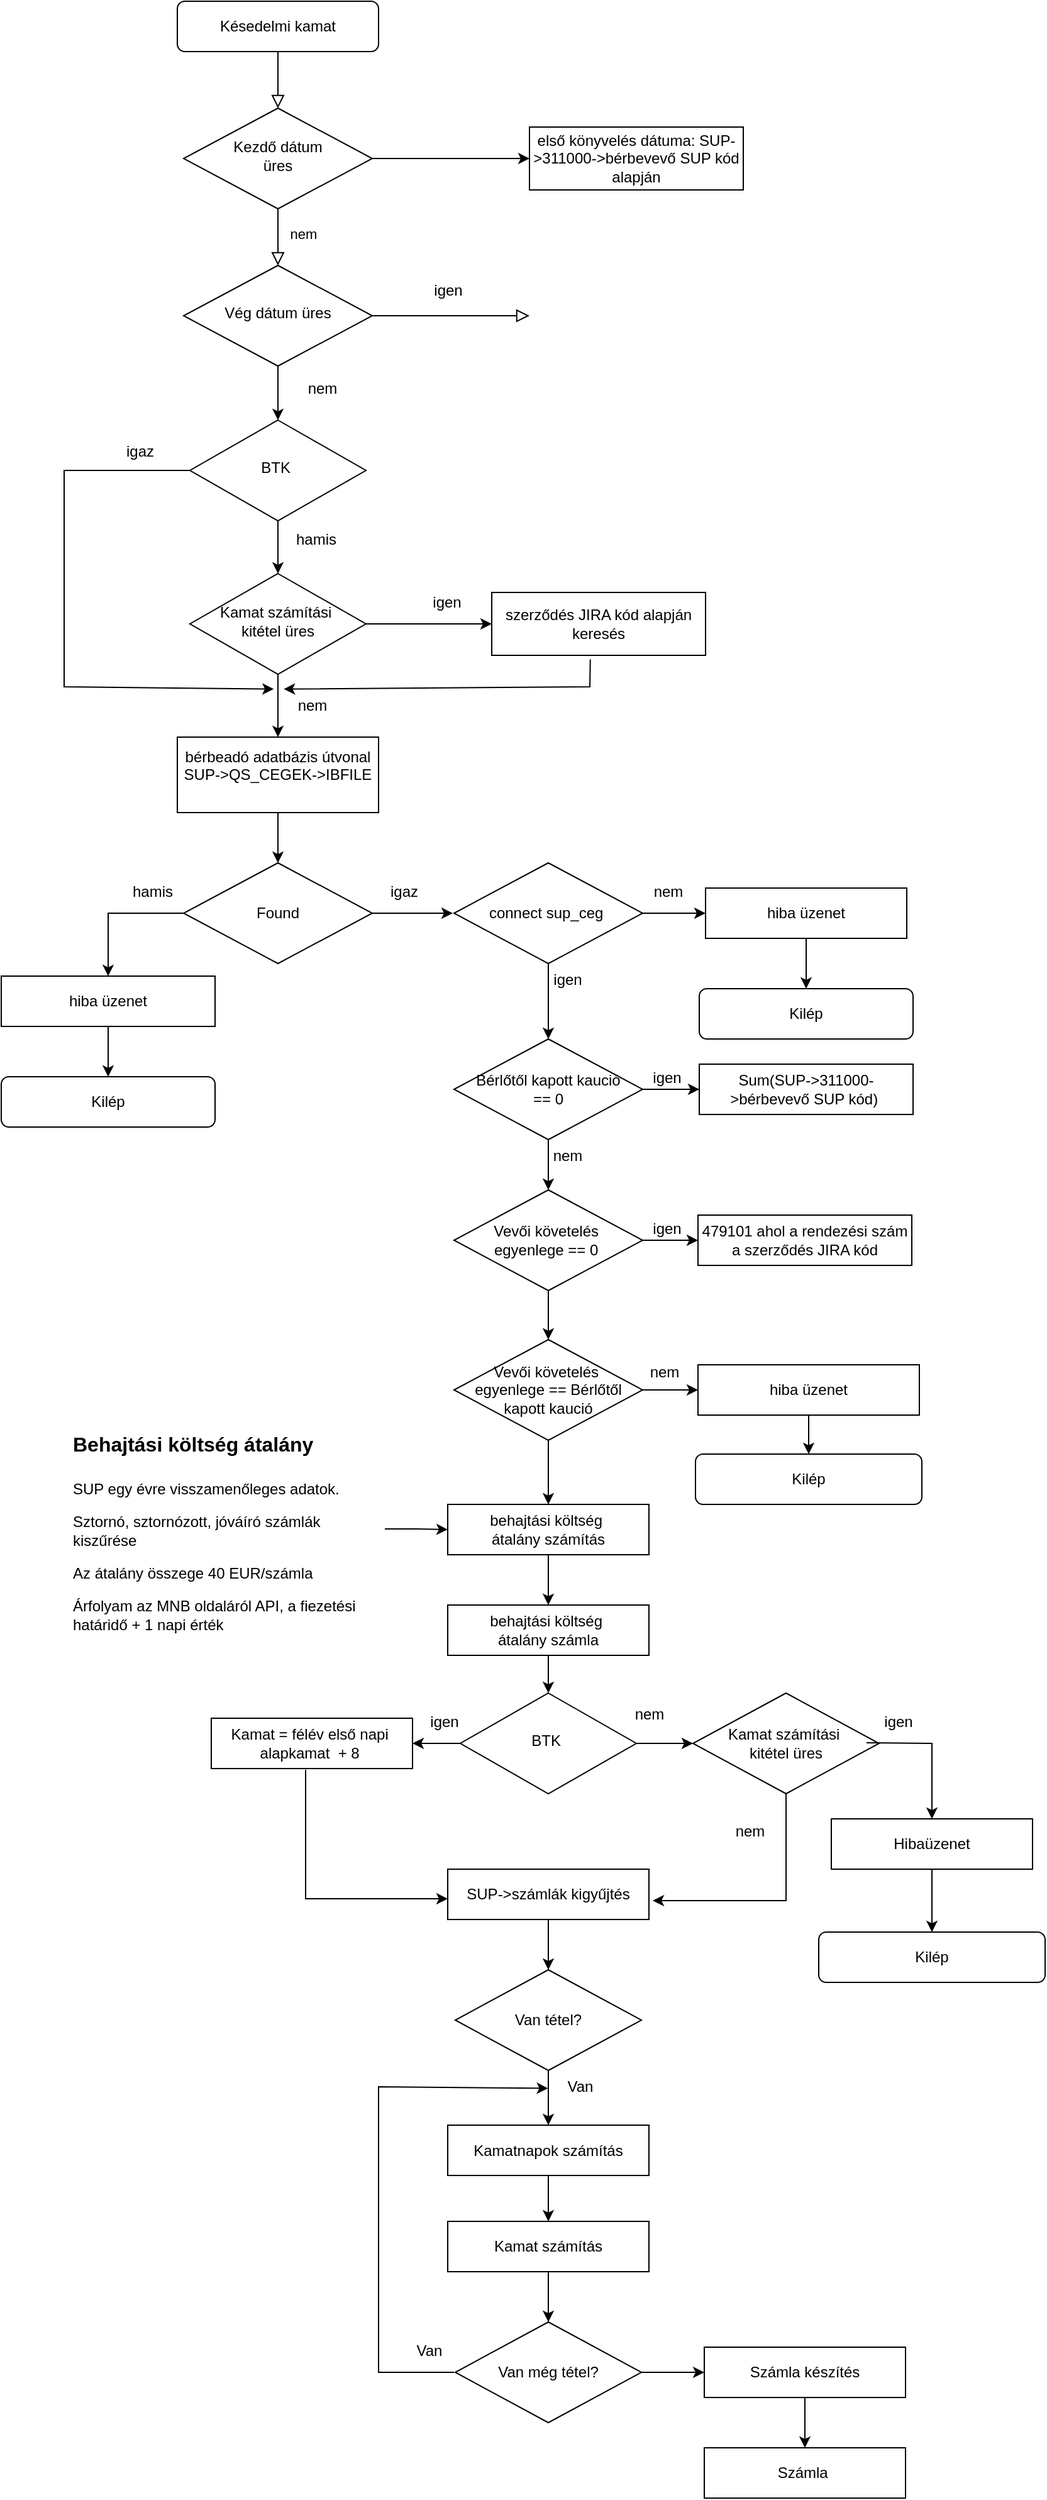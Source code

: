 <mxfile version="24.4.15" type="github">
  <diagram id="C5RBs43oDa-KdzZeNtuy" name="Page-1">
    <mxGraphModel dx="1050" dy="565" grid="1" gridSize="10" guides="1" tooltips="1" connect="1" arrows="1" fold="1" page="1" pageScale="1" pageWidth="827" pageHeight="1169" math="0" shadow="0">
      <root>
        <mxCell id="WIyWlLk6GJQsqaUBKTNV-0" />
        <mxCell id="WIyWlLk6GJQsqaUBKTNV-1" parent="WIyWlLk6GJQsqaUBKTNV-0" />
        <mxCell id="WIyWlLk6GJQsqaUBKTNV-2" value="" style="rounded=0;html=1;jettySize=auto;orthogonalLoop=1;fontSize=11;endArrow=block;endFill=0;endSize=8;strokeWidth=1;shadow=0;labelBackgroundColor=none;edgeStyle=orthogonalEdgeStyle;" parent="WIyWlLk6GJQsqaUBKTNV-1" source="WIyWlLk6GJQsqaUBKTNV-3" target="WIyWlLk6GJQsqaUBKTNV-6" edge="1">
          <mxGeometry relative="1" as="geometry" />
        </mxCell>
        <mxCell id="WIyWlLk6GJQsqaUBKTNV-3" value="Késedelmi kamat" style="rounded=1;whiteSpace=wrap;html=1;fontSize=12;glass=0;strokeWidth=1;shadow=0;" parent="WIyWlLk6GJQsqaUBKTNV-1" vertex="1">
          <mxGeometry x="160" y="25" width="160" height="40" as="geometry" />
        </mxCell>
        <mxCell id="WIyWlLk6GJQsqaUBKTNV-4" value="nem" style="rounded=0;html=1;jettySize=auto;orthogonalLoop=1;fontSize=11;endArrow=block;endFill=0;endSize=8;strokeWidth=1;shadow=0;labelBackgroundColor=none;edgeStyle=orthogonalEdgeStyle;" parent="WIyWlLk6GJQsqaUBKTNV-1" source="WIyWlLk6GJQsqaUBKTNV-6" target="WIyWlLk6GJQsqaUBKTNV-10" edge="1">
          <mxGeometry x="-0.111" y="20" relative="1" as="geometry">
            <mxPoint as="offset" />
          </mxGeometry>
        </mxCell>
        <mxCell id="mOYk4QfzvSBactdOtRVu-76" value="" style="edgeStyle=orthogonalEdgeStyle;rounded=0;orthogonalLoop=1;jettySize=auto;html=1;" edge="1" parent="WIyWlLk6GJQsqaUBKTNV-1" source="WIyWlLk6GJQsqaUBKTNV-6" target="mOYk4QfzvSBactdOtRVu-74">
          <mxGeometry relative="1" as="geometry" />
        </mxCell>
        <mxCell id="WIyWlLk6GJQsqaUBKTNV-6" value="Kezdő dátum&lt;div&gt;üres&lt;/div&gt;" style="rhombus;whiteSpace=wrap;html=1;shadow=0;fontFamily=Helvetica;fontSize=12;align=center;strokeWidth=1;spacing=6;spacingTop=-4;" parent="WIyWlLk6GJQsqaUBKTNV-1" vertex="1">
          <mxGeometry x="165" y="110" width="150" height="80" as="geometry" />
        </mxCell>
        <mxCell id="WIyWlLk6GJQsqaUBKTNV-9" value="" style="edgeStyle=orthogonalEdgeStyle;rounded=0;html=1;jettySize=auto;orthogonalLoop=1;fontSize=11;endArrow=block;endFill=0;endSize=8;strokeWidth=1;shadow=0;labelBackgroundColor=none;" parent="WIyWlLk6GJQsqaUBKTNV-1" source="WIyWlLk6GJQsqaUBKTNV-10" edge="1">
          <mxGeometry y="10" relative="1" as="geometry">
            <mxPoint as="offset" />
            <mxPoint x="440" y="275" as="targetPoint" />
          </mxGeometry>
        </mxCell>
        <mxCell id="WIyWlLk6GJQsqaUBKTNV-10" value="Vég dátum üres" style="rhombus;whiteSpace=wrap;html=1;shadow=0;fontFamily=Helvetica;fontSize=12;align=center;strokeWidth=1;spacing=6;spacingTop=-4;" parent="WIyWlLk6GJQsqaUBKTNV-1" vertex="1">
          <mxGeometry x="165" y="235" width="150" height="80" as="geometry" />
        </mxCell>
        <mxCell id="mOYk4QfzvSBactdOtRVu-100" value="" style="edgeStyle=orthogonalEdgeStyle;rounded=0;orthogonalLoop=1;jettySize=auto;html=1;" edge="1" parent="WIyWlLk6GJQsqaUBKTNV-1" source="mOYk4QfzvSBactdOtRVu-1" target="mOYk4QfzvSBactdOtRVu-72">
          <mxGeometry relative="1" as="geometry" />
        </mxCell>
        <mxCell id="mOYk4QfzvSBactdOtRVu-1" value="Kamat számítási&amp;nbsp;&lt;div&gt;kitétel&amp;nbsp;&lt;span style=&quot;background-color: initial;&quot;&gt;üres&lt;/span&gt;&lt;/div&gt;" style="rhombus;whiteSpace=wrap;html=1;shadow=0;fontFamily=Helvetica;fontSize=12;align=center;strokeWidth=1;spacing=6;spacingTop=-4;" vertex="1" parent="WIyWlLk6GJQsqaUBKTNV-1">
          <mxGeometry x="170" y="480" width="140" height="80" as="geometry" />
        </mxCell>
        <mxCell id="mOYk4QfzvSBactdOtRVu-4" value="igen" style="text;html=1;align=center;verticalAlign=middle;resizable=0;points=[];autosize=1;strokeColor=none;fillColor=none;" vertex="1" parent="WIyWlLk6GJQsqaUBKTNV-1">
          <mxGeometry x="350" y="240" width="50" height="30" as="geometry" />
        </mxCell>
        <mxCell id="mOYk4QfzvSBactdOtRVu-7" value="BTK&amp;nbsp;" style="rhombus;whiteSpace=wrap;html=1;shadow=0;fontFamily=Helvetica;fontSize=12;align=center;strokeWidth=1;spacing=6;spacingTop=-4;" vertex="1" parent="WIyWlLk6GJQsqaUBKTNV-1">
          <mxGeometry x="170" y="358" width="140" height="80" as="geometry" />
        </mxCell>
        <mxCell id="mOYk4QfzvSBactdOtRVu-8" value="" style="edgeStyle=none;orthogonalLoop=1;jettySize=auto;html=1;rounded=0;entryX=0.5;entryY=0;entryDx=0;entryDy=0;exitX=0.5;exitY=1;exitDx=0;exitDy=0;" edge="1" parent="WIyWlLk6GJQsqaUBKTNV-1" source="WIyWlLk6GJQsqaUBKTNV-10" target="mOYk4QfzvSBactdOtRVu-7">
          <mxGeometry width="100" relative="1" as="geometry">
            <mxPoint x="220" y="320" as="sourcePoint" />
            <mxPoint x="270" y="340" as="targetPoint" />
            <Array as="points" />
          </mxGeometry>
        </mxCell>
        <mxCell id="mOYk4QfzvSBactdOtRVu-9" value="nem" style="text;html=1;align=center;verticalAlign=middle;resizable=0;points=[];autosize=1;strokeColor=none;fillColor=none;" vertex="1" parent="WIyWlLk6GJQsqaUBKTNV-1">
          <mxGeometry x="250" y="318" width="50" height="30" as="geometry" />
        </mxCell>
        <mxCell id="mOYk4QfzvSBactdOtRVu-12" value="" style="edgeStyle=none;orthogonalLoop=1;jettySize=auto;html=1;rounded=0;exitX=0.5;exitY=1;exitDx=0;exitDy=0;" edge="1" parent="WIyWlLk6GJQsqaUBKTNV-1" source="mOYk4QfzvSBactdOtRVu-7">
          <mxGeometry width="100" relative="1" as="geometry">
            <mxPoint x="252" y="438" as="sourcePoint" />
            <mxPoint x="240" y="480" as="targetPoint" />
            <Array as="points" />
          </mxGeometry>
        </mxCell>
        <mxCell id="mOYk4QfzvSBactdOtRVu-13" value="hamis" style="text;html=1;align=center;verticalAlign=middle;resizable=0;points=[];autosize=1;strokeColor=none;fillColor=none;" vertex="1" parent="WIyWlLk6GJQsqaUBKTNV-1">
          <mxGeometry x="240" y="438" width="60" height="30" as="geometry" />
        </mxCell>
        <mxCell id="mOYk4QfzvSBactdOtRVu-20" value="igen" style="text;html=1;align=center;verticalAlign=middle;resizable=0;points=[];autosize=1;strokeColor=none;fillColor=none;" vertex="1" parent="WIyWlLk6GJQsqaUBKTNV-1">
          <mxGeometry x="349" y="488" width="50" height="30" as="geometry" />
        </mxCell>
        <mxCell id="mOYk4QfzvSBactdOtRVu-21" value="" style="edgeStyle=none;orthogonalLoop=1;jettySize=auto;html=1;rounded=0;" edge="1" parent="WIyWlLk6GJQsqaUBKTNV-1">
          <mxGeometry width="100" relative="1" as="geometry">
            <mxPoint x="240" y="560" as="sourcePoint" />
            <mxPoint x="240" y="610" as="targetPoint" />
            <Array as="points" />
          </mxGeometry>
        </mxCell>
        <mxCell id="mOYk4QfzvSBactdOtRVu-22" value="nem" style="text;html=1;align=center;verticalAlign=middle;resizable=0;points=[];autosize=1;strokeColor=none;fillColor=none;" vertex="1" parent="WIyWlLk6GJQsqaUBKTNV-1">
          <mxGeometry x="242" y="570" width="50" height="30" as="geometry" />
        </mxCell>
        <mxCell id="mOYk4QfzvSBactdOtRVu-24" value="bérbeadó adatbázis útvonal&lt;div&gt;SUP-&amp;gt;QS_CEGEK-&amp;gt;IBFILE&lt;div&gt;&lt;br&gt;&lt;/div&gt;&lt;/div&gt;" style="rounded=0;whiteSpace=wrap;html=1;" vertex="1" parent="WIyWlLk6GJQsqaUBKTNV-1">
          <mxGeometry x="160" y="610" width="160" height="60" as="geometry" />
        </mxCell>
        <mxCell id="mOYk4QfzvSBactdOtRVu-40" value="" style="edgeStyle=orthogonalEdgeStyle;rounded=0;orthogonalLoop=1;jettySize=auto;html=1;" edge="1" parent="WIyWlLk6GJQsqaUBKTNV-1" source="mOYk4QfzvSBactdOtRVu-29">
          <mxGeometry relative="1" as="geometry">
            <mxPoint x="379" y="750" as="targetPoint" />
          </mxGeometry>
        </mxCell>
        <mxCell id="mOYk4QfzvSBactdOtRVu-29" value="Found" style="rhombus;whiteSpace=wrap;html=1;" vertex="1" parent="WIyWlLk6GJQsqaUBKTNV-1">
          <mxGeometry x="165" y="710" width="150" height="80" as="geometry" />
        </mxCell>
        <mxCell id="mOYk4QfzvSBactdOtRVu-30" value="" style="edgeStyle=none;orthogonalLoop=1;jettySize=auto;html=1;rounded=0;exitX=0.5;exitY=1;exitDx=0;exitDy=0;entryX=0.5;entryY=0;entryDx=0;entryDy=0;" edge="1" parent="WIyWlLk6GJQsqaUBKTNV-1" source="mOYk4QfzvSBactdOtRVu-24" target="mOYk4QfzvSBactdOtRVu-29">
          <mxGeometry width="100" relative="1" as="geometry">
            <mxPoint x="190" y="690" as="sourcePoint" />
            <mxPoint x="290" y="690" as="targetPoint" />
            <Array as="points" />
          </mxGeometry>
        </mxCell>
        <mxCell id="mOYk4QfzvSBactdOtRVu-31" value="" style="edgeStyle=none;orthogonalLoop=1;jettySize=auto;html=1;rounded=0;exitX=0;exitY=0.5;exitDx=0;exitDy=0;entryX=0.5;entryY=0;entryDx=0;entryDy=0;" edge="1" parent="WIyWlLk6GJQsqaUBKTNV-1" source="mOYk4QfzvSBactdOtRVu-29" target="mOYk4QfzvSBactdOtRVu-32">
          <mxGeometry width="100" relative="1" as="geometry">
            <mxPoint x="60" y="810" as="sourcePoint" />
            <mxPoint x="60" y="750" as="targetPoint" />
            <Array as="points">
              <mxPoint x="105" y="750" />
            </Array>
          </mxGeometry>
        </mxCell>
        <mxCell id="mOYk4QfzvSBactdOtRVu-37" value="" style="edgeStyle=orthogonalEdgeStyle;rounded=0;orthogonalLoop=1;jettySize=auto;html=1;" edge="1" parent="WIyWlLk6GJQsqaUBKTNV-1" source="mOYk4QfzvSBactdOtRVu-32" target="mOYk4QfzvSBactdOtRVu-35">
          <mxGeometry relative="1" as="geometry" />
        </mxCell>
        <mxCell id="mOYk4QfzvSBactdOtRVu-32" value="hiba üzenet" style="rounded=0;whiteSpace=wrap;html=1;" vertex="1" parent="WIyWlLk6GJQsqaUBKTNV-1">
          <mxGeometry x="20" y="800" width="170" height="40" as="geometry" />
        </mxCell>
        <mxCell id="mOYk4QfzvSBactdOtRVu-33" value="hamis" style="text;html=1;align=center;verticalAlign=middle;resizable=0;points=[];autosize=1;strokeColor=none;fillColor=none;" vertex="1" parent="WIyWlLk6GJQsqaUBKTNV-1">
          <mxGeometry x="110" y="718" width="60" height="30" as="geometry" />
        </mxCell>
        <mxCell id="mOYk4QfzvSBactdOtRVu-34" style="edgeStyle=orthogonalEdgeStyle;rounded=0;orthogonalLoop=1;jettySize=auto;html=1;exitX=0.5;exitY=1;exitDx=0;exitDy=0;" edge="1" parent="WIyWlLk6GJQsqaUBKTNV-1" source="mOYk4QfzvSBactdOtRVu-32" target="mOYk4QfzvSBactdOtRVu-32">
          <mxGeometry relative="1" as="geometry" />
        </mxCell>
        <mxCell id="mOYk4QfzvSBactdOtRVu-35" value="Kilép" style="rounded=1;whiteSpace=wrap;html=1;" vertex="1" parent="WIyWlLk6GJQsqaUBKTNV-1">
          <mxGeometry x="20" y="880" width="170" height="40" as="geometry" />
        </mxCell>
        <mxCell id="mOYk4QfzvSBactdOtRVu-41" value="igaz" style="text;html=1;align=center;verticalAlign=middle;resizable=0;points=[];autosize=1;strokeColor=none;fillColor=none;" vertex="1" parent="WIyWlLk6GJQsqaUBKTNV-1">
          <mxGeometry x="315" y="718" width="50" height="30" as="geometry" />
        </mxCell>
        <mxCell id="mOYk4QfzvSBactdOtRVu-45" value="" style="edgeStyle=orthogonalEdgeStyle;rounded=0;orthogonalLoop=1;jettySize=auto;html=1;" edge="1" parent="WIyWlLk6GJQsqaUBKTNV-1" source="mOYk4QfzvSBactdOtRVu-42" target="mOYk4QfzvSBactdOtRVu-44">
          <mxGeometry relative="1" as="geometry" />
        </mxCell>
        <mxCell id="mOYk4QfzvSBactdOtRVu-58" value="" style="edgeStyle=orthogonalEdgeStyle;rounded=0;orthogonalLoop=1;jettySize=auto;html=1;" edge="1" parent="WIyWlLk6GJQsqaUBKTNV-1" source="mOYk4QfzvSBactdOtRVu-42" target="mOYk4QfzvSBactdOtRVu-57">
          <mxGeometry relative="1" as="geometry" />
        </mxCell>
        <mxCell id="mOYk4QfzvSBactdOtRVu-42" value="connect sup_ceg&amp;nbsp;" style="rhombus;whiteSpace=wrap;html=1;" vertex="1" parent="WIyWlLk6GJQsqaUBKTNV-1">
          <mxGeometry x="380" y="710" width="150" height="80" as="geometry" />
        </mxCell>
        <mxCell id="mOYk4QfzvSBactdOtRVu-48" value="" style="edgeStyle=orthogonalEdgeStyle;rounded=0;orthogonalLoop=1;jettySize=auto;html=1;" edge="1" parent="WIyWlLk6GJQsqaUBKTNV-1" source="mOYk4QfzvSBactdOtRVu-44" target="mOYk4QfzvSBactdOtRVu-47">
          <mxGeometry relative="1" as="geometry" />
        </mxCell>
        <mxCell id="mOYk4QfzvSBactdOtRVu-44" value="hiba üzenet" style="rounded=0;whiteSpace=wrap;html=1;" vertex="1" parent="WIyWlLk6GJQsqaUBKTNV-1">
          <mxGeometry x="580" y="730" width="160" height="40" as="geometry" />
        </mxCell>
        <mxCell id="mOYk4QfzvSBactdOtRVu-47" value="Kilép" style="rounded=1;whiteSpace=wrap;html=1;" vertex="1" parent="WIyWlLk6GJQsqaUBKTNV-1">
          <mxGeometry x="575" y="810" width="170" height="40" as="geometry" />
        </mxCell>
        <mxCell id="mOYk4QfzvSBactdOtRVu-49" value="nem" style="text;html=1;align=center;verticalAlign=middle;resizable=0;points=[];autosize=1;strokeColor=none;fillColor=none;" vertex="1" parent="WIyWlLk6GJQsqaUBKTNV-1">
          <mxGeometry x="525" y="718" width="50" height="30" as="geometry" />
        </mxCell>
        <mxCell id="mOYk4QfzvSBactdOtRVu-54" value="" style="edgeStyle=orthogonalEdgeStyle;rounded=0;orthogonalLoop=1;jettySize=auto;html=1;" edge="1" parent="WIyWlLk6GJQsqaUBKTNV-1" source="mOYk4QfzvSBactdOtRVu-50" target="mOYk4QfzvSBactdOtRVu-53">
          <mxGeometry relative="1" as="geometry" />
        </mxCell>
        <mxCell id="mOYk4QfzvSBactdOtRVu-50" value="&lt;div&gt;Sum(SUP-&amp;gt;311000-&amp;gt;bérbevevő SUP kód)&amp;nbsp;&lt;/div&gt;" style="rounded=0;whiteSpace=wrap;html=1;" vertex="1" parent="WIyWlLk6GJQsqaUBKTNV-1">
          <mxGeometry x="575" y="870" width="170" height="40" as="geometry" />
        </mxCell>
        <mxCell id="mOYk4QfzvSBactdOtRVu-52" value="igen" style="text;html=1;align=center;verticalAlign=middle;resizable=0;points=[];autosize=1;strokeColor=none;fillColor=none;" vertex="1" parent="WIyWlLk6GJQsqaUBKTNV-1">
          <mxGeometry x="445" y="788" width="50" height="30" as="geometry" />
        </mxCell>
        <mxCell id="mOYk4QfzvSBactdOtRVu-56" value="" style="edgeStyle=orthogonalEdgeStyle;rounded=0;orthogonalLoop=1;jettySize=auto;html=1;" edge="1" parent="WIyWlLk6GJQsqaUBKTNV-1" source="mOYk4QfzvSBactdOtRVu-53" target="mOYk4QfzvSBactdOtRVu-55">
          <mxGeometry relative="1" as="geometry" />
        </mxCell>
        <mxCell id="mOYk4QfzvSBactdOtRVu-66" value="" style="edgeStyle=orthogonalEdgeStyle;rounded=0;orthogonalLoop=1;jettySize=auto;html=1;" edge="1" parent="WIyWlLk6GJQsqaUBKTNV-1" source="mOYk4QfzvSBactdOtRVu-53" target="mOYk4QfzvSBactdOtRVu-65">
          <mxGeometry relative="1" as="geometry" />
        </mxCell>
        <mxCell id="mOYk4QfzvSBactdOtRVu-53" value="Vevői követelés&amp;nbsp;&lt;div&gt;egyenlege == 0&lt;span style=&quot;background-color: initial;&quot;&gt;&amp;nbsp;&lt;/span&gt;&lt;/div&gt;" style="rhombus;whiteSpace=wrap;html=1;" vertex="1" parent="WIyWlLk6GJQsqaUBKTNV-1">
          <mxGeometry x="380" y="970" width="150" height="80" as="geometry" />
        </mxCell>
        <mxCell id="mOYk4QfzvSBactdOtRVu-55" value="479101 ahol a rendezési szám a szerződés JIRA kód" style="rounded=0;whiteSpace=wrap;html=1;" vertex="1" parent="WIyWlLk6GJQsqaUBKTNV-1">
          <mxGeometry x="574" y="990" width="170" height="40" as="geometry" />
        </mxCell>
        <mxCell id="mOYk4QfzvSBactdOtRVu-60" value="" style="edgeStyle=orthogonalEdgeStyle;rounded=0;orthogonalLoop=1;jettySize=auto;html=1;" edge="1" parent="WIyWlLk6GJQsqaUBKTNV-1" source="mOYk4QfzvSBactdOtRVu-57">
          <mxGeometry relative="1" as="geometry">
            <mxPoint x="575" y="890" as="targetPoint" />
          </mxGeometry>
        </mxCell>
        <mxCell id="mOYk4QfzvSBactdOtRVu-57" value="Bérlőtől kapott kaució&lt;div&gt;== 0&lt;/div&gt;" style="rhombus;whiteSpace=wrap;html=1;" vertex="1" parent="WIyWlLk6GJQsqaUBKTNV-1">
          <mxGeometry x="380" y="850" width="150" height="80" as="geometry" />
        </mxCell>
        <mxCell id="mOYk4QfzvSBactdOtRVu-62" value="igen" style="text;html=1;align=center;verticalAlign=middle;resizable=0;points=[];autosize=1;strokeColor=none;fillColor=none;" vertex="1" parent="WIyWlLk6GJQsqaUBKTNV-1">
          <mxGeometry x="524" y="866" width="50" height="30" as="geometry" />
        </mxCell>
        <mxCell id="mOYk4QfzvSBactdOtRVu-63" value="igen" style="text;html=1;align=center;verticalAlign=middle;resizable=0;points=[];autosize=1;strokeColor=none;fillColor=none;" vertex="1" parent="WIyWlLk6GJQsqaUBKTNV-1">
          <mxGeometry x="524" y="986" width="50" height="30" as="geometry" />
        </mxCell>
        <mxCell id="mOYk4QfzvSBactdOtRVu-64" value="nem" style="text;html=1;align=center;verticalAlign=middle;resizable=0;points=[];autosize=1;strokeColor=none;fillColor=none;" vertex="1" parent="WIyWlLk6GJQsqaUBKTNV-1">
          <mxGeometry x="445" y="928" width="50" height="30" as="geometry" />
        </mxCell>
        <mxCell id="mOYk4QfzvSBactdOtRVu-68" value="" style="edgeStyle=orthogonalEdgeStyle;rounded=0;orthogonalLoop=1;jettySize=auto;html=1;" edge="1" parent="WIyWlLk6GJQsqaUBKTNV-1" source="mOYk4QfzvSBactdOtRVu-65" target="mOYk4QfzvSBactdOtRVu-67">
          <mxGeometry relative="1" as="geometry" />
        </mxCell>
        <mxCell id="mOYk4QfzvSBactdOtRVu-65" value="Vevői követelés&amp;nbsp;&lt;div&gt;egyenlege == Bérlőtől&lt;/div&gt;&lt;div&gt;kapott kaució&lt;/div&gt;" style="rhombus;whiteSpace=wrap;html=1;" vertex="1" parent="WIyWlLk6GJQsqaUBKTNV-1">
          <mxGeometry x="380" y="1089" width="150" height="80" as="geometry" />
        </mxCell>
        <mxCell id="mOYk4QfzvSBactdOtRVu-71" value="" style="edgeStyle=orthogonalEdgeStyle;rounded=0;orthogonalLoop=1;jettySize=auto;html=1;" edge="1" parent="WIyWlLk6GJQsqaUBKTNV-1" source="mOYk4QfzvSBactdOtRVu-67" target="mOYk4QfzvSBactdOtRVu-70">
          <mxGeometry relative="1" as="geometry" />
        </mxCell>
        <mxCell id="mOYk4QfzvSBactdOtRVu-67" value="hiba üzenet" style="rounded=0;whiteSpace=wrap;html=1;" vertex="1" parent="WIyWlLk6GJQsqaUBKTNV-1">
          <mxGeometry x="574" y="1109" width="176" height="40" as="geometry" />
        </mxCell>
        <mxCell id="mOYk4QfzvSBactdOtRVu-69" value="nem" style="text;html=1;align=center;verticalAlign=middle;resizable=0;points=[];autosize=1;strokeColor=none;fillColor=none;" vertex="1" parent="WIyWlLk6GJQsqaUBKTNV-1">
          <mxGeometry x="522" y="1100" width="50" height="30" as="geometry" />
        </mxCell>
        <mxCell id="mOYk4QfzvSBactdOtRVu-70" value="Kilép" style="rounded=1;whiteSpace=wrap;html=1;" vertex="1" parent="WIyWlLk6GJQsqaUBKTNV-1">
          <mxGeometry x="572" y="1180" width="180" height="40" as="geometry" />
        </mxCell>
        <mxCell id="mOYk4QfzvSBactdOtRVu-72" value="szerződés JIRA kód alapján keresés" style="rounded=0;whiteSpace=wrap;html=1;" vertex="1" parent="WIyWlLk6GJQsqaUBKTNV-1">
          <mxGeometry x="410" y="495" width="170" height="50" as="geometry" />
        </mxCell>
        <mxCell id="mOYk4QfzvSBactdOtRVu-74" value="első könyvelés dátuma: SUP-&amp;gt;311000-&amp;gt;bérbevevő SUP kód alapján" style="rounded=0;whiteSpace=wrap;html=1;" vertex="1" parent="WIyWlLk6GJQsqaUBKTNV-1">
          <mxGeometry x="440" y="125" width="170" height="50" as="geometry" />
        </mxCell>
        <mxCell id="mOYk4QfzvSBactdOtRVu-94" value="" style="edgeStyle=orthogonalEdgeStyle;rounded=0;orthogonalLoop=1;jettySize=auto;html=1;" edge="1" parent="WIyWlLk6GJQsqaUBKTNV-1" source="mOYk4QfzvSBactdOtRVu-65" target="mOYk4QfzvSBactdOtRVu-92">
          <mxGeometry relative="1" as="geometry">
            <mxPoint x="455" y="1169" as="sourcePoint" />
            <mxPoint x="455" y="1250" as="targetPoint" />
          </mxGeometry>
        </mxCell>
        <mxCell id="mOYk4QfzvSBactdOtRVu-96" value="" style="edgeStyle=orthogonalEdgeStyle;rounded=0;orthogonalLoop=1;jettySize=auto;html=1;" edge="1" parent="WIyWlLk6GJQsqaUBKTNV-1" source="mOYk4QfzvSBactdOtRVu-92" target="mOYk4QfzvSBactdOtRVu-95">
          <mxGeometry relative="1" as="geometry" />
        </mxCell>
        <mxCell id="mOYk4QfzvSBactdOtRVu-92" value="&lt;span style=&quot;text-wrap: nowrap;&quot;&gt;behajtási költség&amp;nbsp;&lt;/span&gt;&lt;div&gt;&lt;span style=&quot;text-wrap: nowrap;&quot;&gt;átalány számítás&lt;/span&gt;&lt;/div&gt;" style="rounded=0;whiteSpace=wrap;html=1;" vertex="1" parent="WIyWlLk6GJQsqaUBKTNV-1">
          <mxGeometry x="375" y="1220" width="160" height="40" as="geometry" />
        </mxCell>
        <mxCell id="mOYk4QfzvSBactdOtRVu-104" value="" style="edgeStyle=orthogonalEdgeStyle;rounded=0;orthogonalLoop=1;jettySize=auto;html=1;" edge="1" parent="WIyWlLk6GJQsqaUBKTNV-1" source="mOYk4QfzvSBactdOtRVu-95" target="mOYk4QfzvSBactdOtRVu-103">
          <mxGeometry relative="1" as="geometry" />
        </mxCell>
        <mxCell id="mOYk4QfzvSBactdOtRVu-95" value="&lt;span style=&quot;text-wrap: nowrap;&quot;&gt;behajtási költség&amp;nbsp;&lt;/span&gt;&lt;div&gt;&lt;span style=&quot;text-wrap: nowrap;&quot;&gt;átalány számla&lt;/span&gt;&lt;/div&gt;" style="rounded=0;whiteSpace=wrap;html=1;" vertex="1" parent="WIyWlLk6GJQsqaUBKTNV-1">
          <mxGeometry x="375" y="1300" width="160" height="40" as="geometry" />
        </mxCell>
        <mxCell id="mOYk4QfzvSBactdOtRVu-98" value="" style="edgeStyle=none;orthogonalLoop=1;jettySize=auto;html=1;rounded=0;entryX=-0.108;entryY=0.06;entryDx=0;entryDy=0;entryPerimeter=0;exitX=0;exitY=0.5;exitDx=0;exitDy=0;" edge="1" parent="WIyWlLk6GJQsqaUBKTNV-1" source="mOYk4QfzvSBactdOtRVu-7" target="mOYk4QfzvSBactdOtRVu-22">
          <mxGeometry width="100" relative="1" as="geometry">
            <mxPoint x="70" y="400" as="sourcePoint" />
            <mxPoint x="170" y="400" as="targetPoint" />
            <Array as="points">
              <mxPoint x="70" y="398" />
              <mxPoint x="70" y="570" />
            </Array>
          </mxGeometry>
        </mxCell>
        <mxCell id="mOYk4QfzvSBactdOtRVu-101" value="" style="edgeStyle=none;orthogonalLoop=1;jettySize=auto;html=1;rounded=0;exitX=0.461;exitY=1.064;exitDx=0;exitDy=0;exitPerimeter=0;entryX=0.052;entryY=0.06;entryDx=0;entryDy=0;entryPerimeter=0;" edge="1" parent="WIyWlLk6GJQsqaUBKTNV-1" source="mOYk4QfzvSBactdOtRVu-72" target="mOYk4QfzvSBactdOtRVu-22">
          <mxGeometry width="100" relative="1" as="geometry">
            <mxPoint x="390" y="590" as="sourcePoint" />
            <mxPoint x="490" y="590" as="targetPoint" />
            <Array as="points">
              <mxPoint x="488" y="570" />
            </Array>
          </mxGeometry>
        </mxCell>
        <mxCell id="mOYk4QfzvSBactdOtRVu-102" value="igaz" style="text;html=1;align=center;verticalAlign=middle;resizable=0;points=[];autosize=1;strokeColor=none;fillColor=none;" vertex="1" parent="WIyWlLk6GJQsqaUBKTNV-1">
          <mxGeometry x="105" y="368" width="50" height="30" as="geometry" />
        </mxCell>
        <mxCell id="mOYk4QfzvSBactdOtRVu-106" value="" style="edgeStyle=orthogonalEdgeStyle;rounded=0;orthogonalLoop=1;jettySize=auto;html=1;" edge="1" parent="WIyWlLk6GJQsqaUBKTNV-1" source="mOYk4QfzvSBactdOtRVu-103" target="mOYk4QfzvSBactdOtRVu-105">
          <mxGeometry relative="1" as="geometry" />
        </mxCell>
        <mxCell id="mOYk4QfzvSBactdOtRVu-123" value="" style="edgeStyle=orthogonalEdgeStyle;rounded=0;orthogonalLoop=1;jettySize=auto;html=1;" edge="1" parent="WIyWlLk6GJQsqaUBKTNV-1" source="mOYk4QfzvSBactdOtRVu-103" target="mOYk4QfzvSBactdOtRVu-112">
          <mxGeometry relative="1" as="geometry" />
        </mxCell>
        <mxCell id="mOYk4QfzvSBactdOtRVu-103" value="BTK&amp;nbsp;" style="rhombus;whiteSpace=wrap;html=1;shadow=0;fontFamily=Helvetica;fontSize=12;align=center;strokeWidth=1;spacing=6;spacingTop=-4;" vertex="1" parent="WIyWlLk6GJQsqaUBKTNV-1">
          <mxGeometry x="385" y="1370" width="140" height="80" as="geometry" />
        </mxCell>
        <mxCell id="mOYk4QfzvSBactdOtRVu-105" value="&lt;span style=&quot;text-wrap: nowrap;&quot;&gt;Kamat = félév első napi&amp;nbsp;&lt;/span&gt;&lt;div&gt;&lt;span style=&quot;text-wrap: nowrap;&quot;&gt;alapkamat&amp;nbsp; + 8&amp;nbsp;&lt;/span&gt;&lt;/div&gt;" style="rounded=0;whiteSpace=wrap;html=1;" vertex="1" parent="WIyWlLk6GJQsqaUBKTNV-1">
          <mxGeometry x="187" y="1390" width="160" height="40" as="geometry" />
        </mxCell>
        <mxCell id="mOYk4QfzvSBactdOtRVu-107" value="igen" style="text;html=1;align=center;verticalAlign=middle;resizable=0;points=[];autosize=1;strokeColor=none;fillColor=none;" vertex="1" parent="WIyWlLk6GJQsqaUBKTNV-1">
          <mxGeometry x="347" y="1378" width="50" height="30" as="geometry" />
        </mxCell>
        <mxCell id="mOYk4QfzvSBactdOtRVu-110" value="nem" style="text;html=1;align=center;verticalAlign=middle;resizable=0;points=[];autosize=1;strokeColor=none;fillColor=none;" vertex="1" parent="WIyWlLk6GJQsqaUBKTNV-1">
          <mxGeometry x="510" y="1372" width="50" height="30" as="geometry" />
        </mxCell>
        <mxCell id="mOYk4QfzvSBactdOtRVu-115" value="" style="edgeStyle=orthogonalEdgeStyle;rounded=0;orthogonalLoop=1;jettySize=auto;html=1;" edge="1" parent="WIyWlLk6GJQsqaUBKTNV-1" source="mOYk4QfzvSBactdOtRVu-111" target="mOYk4QfzvSBactdOtRVu-114">
          <mxGeometry relative="1" as="geometry" />
        </mxCell>
        <mxCell id="mOYk4QfzvSBactdOtRVu-111" value="&lt;span style=&quot;text-wrap: nowrap;&quot;&gt;Hibaüzenet&lt;/span&gt;" style="rounded=0;whiteSpace=wrap;html=1;" vertex="1" parent="WIyWlLk6GJQsqaUBKTNV-1">
          <mxGeometry x="680" y="1470" width="160" height="40" as="geometry" />
        </mxCell>
        <mxCell id="mOYk4QfzvSBactdOtRVu-112" value="Kamat számítási&amp;nbsp;&lt;div&gt;kitétel&amp;nbsp;&lt;span style=&quot;background-color: initial;&quot;&gt;üres&lt;/span&gt;&lt;/div&gt;" style="rhombus;whiteSpace=wrap;html=1;" vertex="1" parent="WIyWlLk6GJQsqaUBKTNV-1">
          <mxGeometry x="570" y="1370" width="148" height="80" as="geometry" />
        </mxCell>
        <mxCell id="mOYk4QfzvSBactdOtRVu-114" value="Kilép" style="rounded=1;whiteSpace=wrap;html=1;" vertex="1" parent="WIyWlLk6GJQsqaUBKTNV-1">
          <mxGeometry x="670" y="1560" width="180" height="40" as="geometry" />
        </mxCell>
        <mxCell id="mOYk4QfzvSBactdOtRVu-120" value="" style="edgeStyle=orthogonalEdgeStyle;rounded=0;orthogonalLoop=1;jettySize=auto;html=1;" edge="1" parent="WIyWlLk6GJQsqaUBKTNV-1" source="mOYk4QfzvSBactdOtRVu-118" target="mOYk4QfzvSBactdOtRVu-92">
          <mxGeometry relative="1" as="geometry" />
        </mxCell>
        <mxCell id="mOYk4QfzvSBactdOtRVu-118" value="&lt;h1 style=&quot;margin-top: 0px;&quot;&gt;&lt;font size=&quot;3&quot;&gt;Behajtási költség átalány&lt;/font&gt;&lt;/h1&gt;&lt;p&gt;SUP egy évre visszamenőleges adatok.&lt;/p&gt;&lt;p&gt;Sztornó, sztornózott, jóváíró számlák kiszűrése&lt;/p&gt;&lt;p&gt;Az átalány összege 40 EUR/számla&lt;/p&gt;&lt;p&gt;Árfolyam az MNB oldaláról API, a fiezetési határidő + 1 napi érték&lt;/p&gt;&lt;p&gt;&lt;br&gt;&lt;/p&gt;&lt;p&gt;&lt;br&gt;&lt;/p&gt;" style="text;html=1;whiteSpace=wrap;overflow=hidden;rounded=0;" vertex="1" parent="WIyWlLk6GJQsqaUBKTNV-1">
          <mxGeometry x="75" y="1149" width="250" height="181" as="geometry" />
        </mxCell>
        <mxCell id="mOYk4QfzvSBactdOtRVu-125" value="" style="edgeStyle=none;orthogonalLoop=1;jettySize=auto;html=1;rounded=0;entryX=0.5;entryY=0;entryDx=0;entryDy=0;" edge="1" parent="WIyWlLk6GJQsqaUBKTNV-1" target="mOYk4QfzvSBactdOtRVu-111">
          <mxGeometry width="100" relative="1" as="geometry">
            <mxPoint x="708" y="1409.5" as="sourcePoint" />
            <mxPoint x="750" y="1460" as="targetPoint" />
            <Array as="points">
              <mxPoint x="760" y="1410" />
            </Array>
          </mxGeometry>
        </mxCell>
        <mxCell id="mOYk4QfzvSBactdOtRVu-127" value="igen" style="text;html=1;align=center;verticalAlign=middle;resizable=0;points=[];autosize=1;strokeColor=none;fillColor=none;" vertex="1" parent="WIyWlLk6GJQsqaUBKTNV-1">
          <mxGeometry x="708" y="1378" width="50" height="30" as="geometry" />
        </mxCell>
        <mxCell id="mOYk4QfzvSBactdOtRVu-134" value="" style="edgeStyle=orthogonalEdgeStyle;rounded=0;orthogonalLoop=1;jettySize=auto;html=1;" edge="1" parent="WIyWlLk6GJQsqaUBKTNV-1" source="mOYk4QfzvSBactdOtRVu-129" target="mOYk4QfzvSBactdOtRVu-133">
          <mxGeometry relative="1" as="geometry" />
        </mxCell>
        <mxCell id="mOYk4QfzvSBactdOtRVu-129" value="&lt;span style=&quot;text-wrap: nowrap;&quot;&gt;SUP-&amp;gt;számlák kigyűjtés&lt;/span&gt;" style="rounded=0;whiteSpace=wrap;html=1;" vertex="1" parent="WIyWlLk6GJQsqaUBKTNV-1">
          <mxGeometry x="375" y="1510" width="160" height="40" as="geometry" />
        </mxCell>
        <mxCell id="mOYk4QfzvSBactdOtRVu-130" value="" style="edgeStyle=none;orthogonalLoop=1;jettySize=auto;html=1;rounded=0;" edge="1" parent="WIyWlLk6GJQsqaUBKTNV-1">
          <mxGeometry width="100" relative="1" as="geometry">
            <mxPoint x="262" y="1431" as="sourcePoint" />
            <mxPoint x="375" y="1533.5" as="targetPoint" />
            <Array as="points">
              <mxPoint x="262" y="1533.5" />
            </Array>
          </mxGeometry>
        </mxCell>
        <mxCell id="mOYk4QfzvSBactdOtRVu-131" value="" style="edgeStyle=none;orthogonalLoop=1;jettySize=auto;html=1;rounded=0;exitX=0.5;exitY=1;exitDx=0;exitDy=0;" edge="1" parent="WIyWlLk6GJQsqaUBKTNV-1" source="mOYk4QfzvSBactdOtRVu-112">
          <mxGeometry width="100" relative="1" as="geometry">
            <mxPoint x="632" y="1465" as="sourcePoint" />
            <mxPoint x="538" y="1535" as="targetPoint" />
            <Array as="points">
              <mxPoint x="644" y="1535" />
              <mxPoint x="568" y="1535" />
            </Array>
          </mxGeometry>
        </mxCell>
        <mxCell id="mOYk4QfzvSBactdOtRVu-132" value="nem" style="text;html=1;align=center;verticalAlign=middle;resizable=0;points=[];autosize=1;strokeColor=none;fillColor=none;" vertex="1" parent="WIyWlLk6GJQsqaUBKTNV-1">
          <mxGeometry x="590" y="1465" width="50" height="30" as="geometry" />
        </mxCell>
        <mxCell id="mOYk4QfzvSBactdOtRVu-136" value="" style="edgeStyle=orthogonalEdgeStyle;rounded=0;orthogonalLoop=1;jettySize=auto;html=1;" edge="1" parent="WIyWlLk6GJQsqaUBKTNV-1" source="mOYk4QfzvSBactdOtRVu-133" target="mOYk4QfzvSBactdOtRVu-135">
          <mxGeometry relative="1" as="geometry" />
        </mxCell>
        <mxCell id="mOYk4QfzvSBactdOtRVu-133" value="Van tétel?" style="rhombus;whiteSpace=wrap;html=1;" vertex="1" parent="WIyWlLk6GJQsqaUBKTNV-1">
          <mxGeometry x="381" y="1590" width="148" height="80" as="geometry" />
        </mxCell>
        <mxCell id="mOYk4QfzvSBactdOtRVu-139" value="" style="edgeStyle=orthogonalEdgeStyle;rounded=0;orthogonalLoop=1;jettySize=auto;html=1;" edge="1" parent="WIyWlLk6GJQsqaUBKTNV-1" source="mOYk4QfzvSBactdOtRVu-135" target="mOYk4QfzvSBactdOtRVu-138">
          <mxGeometry relative="1" as="geometry" />
        </mxCell>
        <mxCell id="mOYk4QfzvSBactdOtRVu-135" value="&lt;span style=&quot;text-wrap: nowrap;&quot;&gt;Kamatnapok számítás&lt;/span&gt;" style="rounded=0;whiteSpace=wrap;html=1;" vertex="1" parent="WIyWlLk6GJQsqaUBKTNV-1">
          <mxGeometry x="375" y="1713.5" width="160" height="40" as="geometry" />
        </mxCell>
        <mxCell id="mOYk4QfzvSBactdOtRVu-137" value="Van" style="text;html=1;align=center;verticalAlign=middle;resizable=0;points=[];autosize=1;strokeColor=none;fillColor=none;" vertex="1" parent="WIyWlLk6GJQsqaUBKTNV-1">
          <mxGeometry x="460" y="1668" width="40" height="30" as="geometry" />
        </mxCell>
        <mxCell id="mOYk4QfzvSBactdOtRVu-141" value="" style="edgeStyle=orthogonalEdgeStyle;rounded=0;orthogonalLoop=1;jettySize=auto;html=1;" edge="1" parent="WIyWlLk6GJQsqaUBKTNV-1" source="mOYk4QfzvSBactdOtRVu-138" target="mOYk4QfzvSBactdOtRVu-140">
          <mxGeometry relative="1" as="geometry" />
        </mxCell>
        <mxCell id="mOYk4QfzvSBactdOtRVu-138" value="&lt;span style=&quot;text-wrap: nowrap;&quot;&gt;Kamat számítás&lt;/span&gt;" style="rounded=0;whiteSpace=wrap;html=1;" vertex="1" parent="WIyWlLk6GJQsqaUBKTNV-1">
          <mxGeometry x="375" y="1790" width="160" height="40" as="geometry" />
        </mxCell>
        <mxCell id="mOYk4QfzvSBactdOtRVu-146" value="" style="edgeStyle=orthogonalEdgeStyle;rounded=0;orthogonalLoop=1;jettySize=auto;html=1;" edge="1" parent="WIyWlLk6GJQsqaUBKTNV-1" source="mOYk4QfzvSBactdOtRVu-140" target="mOYk4QfzvSBactdOtRVu-145">
          <mxGeometry relative="1" as="geometry" />
        </mxCell>
        <mxCell id="mOYk4QfzvSBactdOtRVu-140" value="Van még tétel?" style="rhombus;whiteSpace=wrap;html=1;" vertex="1" parent="WIyWlLk6GJQsqaUBKTNV-1">
          <mxGeometry x="381" y="1870" width="148" height="80" as="geometry" />
        </mxCell>
        <mxCell id="mOYk4QfzvSBactdOtRVu-142" value="" style="edgeStyle=none;orthogonalLoop=1;jettySize=auto;html=1;rounded=0;entryX=-0.13;entryY=0.54;entryDx=0;entryDy=0;entryPerimeter=0;" edge="1" parent="WIyWlLk6GJQsqaUBKTNV-1" target="mOYk4QfzvSBactdOtRVu-137">
          <mxGeometry width="100" relative="1" as="geometry">
            <mxPoint x="380" y="1910" as="sourcePoint" />
            <mxPoint x="450" y="1683" as="targetPoint" />
            <Array as="points">
              <mxPoint x="320" y="1910" />
              <mxPoint x="320" y="1683" />
            </Array>
          </mxGeometry>
        </mxCell>
        <mxCell id="mOYk4QfzvSBactdOtRVu-143" value="Van" style="text;html=1;align=center;verticalAlign=middle;resizable=0;points=[];autosize=1;strokeColor=none;fillColor=none;" vertex="1" parent="WIyWlLk6GJQsqaUBKTNV-1">
          <mxGeometry x="340" y="1878" width="40" height="30" as="geometry" />
        </mxCell>
        <mxCell id="mOYk4QfzvSBactdOtRVu-148" value="" style="edgeStyle=orthogonalEdgeStyle;rounded=0;orthogonalLoop=1;jettySize=auto;html=1;" edge="1" parent="WIyWlLk6GJQsqaUBKTNV-1" source="mOYk4QfzvSBactdOtRVu-145" target="mOYk4QfzvSBactdOtRVu-147">
          <mxGeometry relative="1" as="geometry" />
        </mxCell>
        <mxCell id="mOYk4QfzvSBactdOtRVu-145" value="&lt;span style=&quot;text-wrap: nowrap;&quot;&gt;Számla készítés&lt;/span&gt;" style="rounded=0;whiteSpace=wrap;html=1;" vertex="1" parent="WIyWlLk6GJQsqaUBKTNV-1">
          <mxGeometry x="579" y="1890" width="160" height="40" as="geometry" />
        </mxCell>
        <mxCell id="mOYk4QfzvSBactdOtRVu-147" value="&lt;span style=&quot;text-wrap: nowrap;&quot;&gt;Számla&amp;nbsp;&lt;/span&gt;" style="rounded=0;whiteSpace=wrap;html=1;" vertex="1" parent="WIyWlLk6GJQsqaUBKTNV-1">
          <mxGeometry x="579" y="1970" width="160" height="40" as="geometry" />
        </mxCell>
      </root>
    </mxGraphModel>
  </diagram>
</mxfile>
